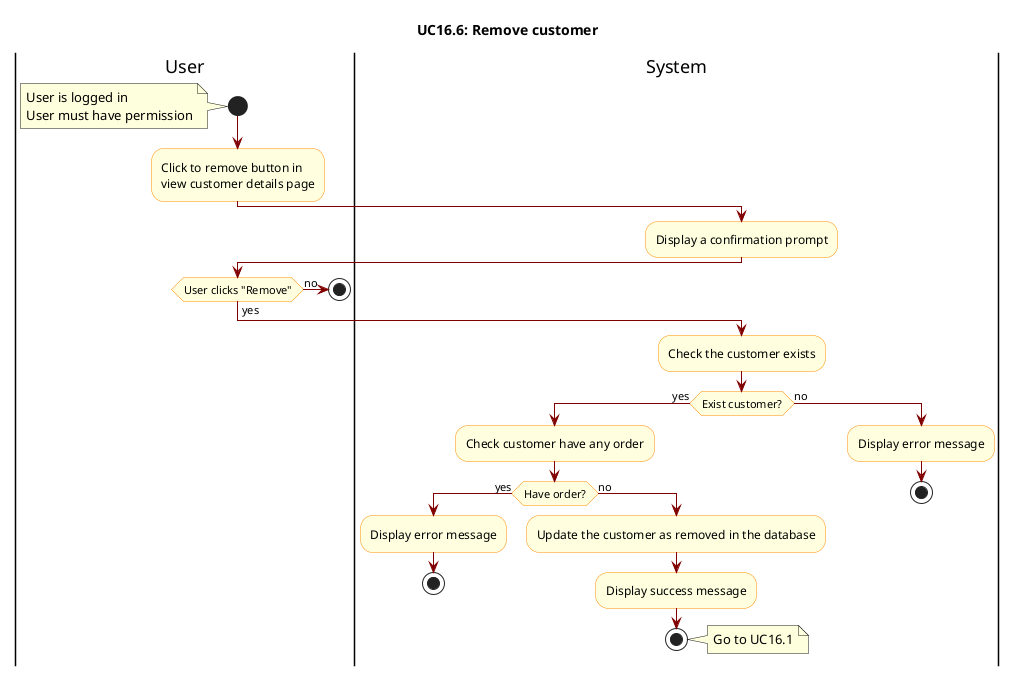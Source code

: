 @startuml

skinparam ActivityBackgroundColor LightYellow
skinparam ActivityBorderColor DarkOrange
skinparam ArrowColor Maroon

title UC16.6: Remove customer

|User|
start
note left
    User is logged in  
    User must have permission
end note


|User|
:Click to remove button in 
view customer details page;

|System|
:Display a confirmation prompt;

|User|
if(User clicks "Remove") then(yes)
else(no)
    stop
endif

|System|
:Check the customer exists;
if(Exist customer?) then(yes)
    :Check customer have any order;
    if(Have order?) then(yes)
        :Display error message;
        stop
    else(no)
        :Update the customer as removed in the database;
        :Display success message;
        stop
        note right
            Go to UC16.1
        end note
    endif
else(no)
    :Display error message;
    stop
endif

@enduml
